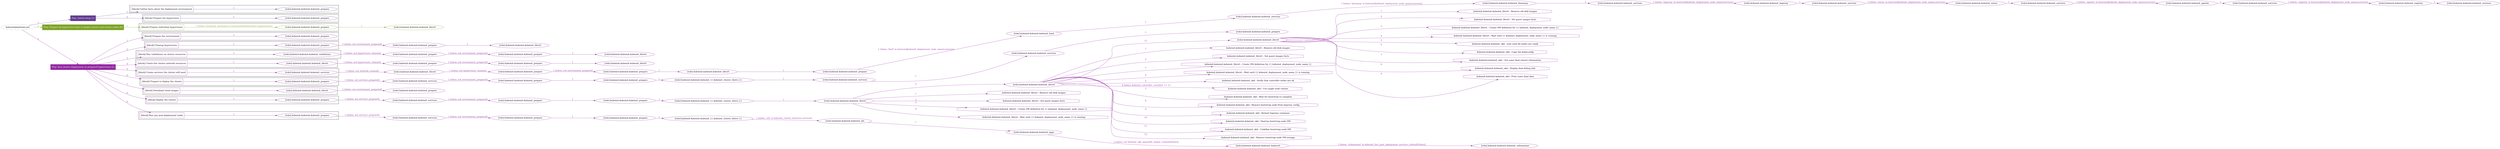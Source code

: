 digraph {
	graph [concentrate=true ordering=in rankdir=LR ratio=fill]
	edge [esep=5 sep=10]
	"kubeinit/playbook.yml" [id=root_node style=dotted]
	play_beb90db6 [label="Play: Initial setup (1)" color="#623d8f" fontcolor="#ffffff" id=play_beb90db6 shape=box style=filled tooltip=localhost]
	"kubeinit/playbook.yml" -> play_beb90db6 [label="1 " color="#623d8f" fontcolor="#623d8f" id=edge_ed8d1564 labeltooltip="1 " tooltip="1 "]
	subgraph "kubeinit.kubeinit.kubeinit_prepare" {
		role_b648d864 [label="[role] kubeinit.kubeinit.kubeinit_prepare" color="#623d8f" id=role_b648d864 tooltip="kubeinit.kubeinit.kubeinit_prepare"]
	}
	subgraph "kubeinit.kubeinit.kubeinit_prepare" {
		role_61764a59 [label="[role] kubeinit.kubeinit.kubeinit_prepare" color="#623d8f" id=role_61764a59 tooltip="kubeinit.kubeinit.kubeinit_prepare"]
	}
	subgraph "Play: Initial setup (1)" {
		play_beb90db6 -> block_4e070ee3 [label=1 color="#623d8f" fontcolor="#623d8f" id=edge_dbe6aefe labeltooltip=1 tooltip=1]
		subgraph cluster_block_4e070ee3 {
			block_4e070ee3 [label="[block] Gather facts about the deployment environment" color="#623d8f" id=block_4e070ee3 labeltooltip="Gather facts about the deployment environment" shape=box tooltip="Gather facts about the deployment environment"]
			block_4e070ee3 -> role_b648d864 [label="1 " color="#623d8f" fontcolor="#623d8f" id=edge_84ebabd8 labeltooltip="1 " tooltip="1 "]
		}
		play_beb90db6 -> block_033bddc4 [label=2 color="#623d8f" fontcolor="#623d8f" id=edge_e8884d9c labeltooltip=2 tooltip=2]
		subgraph cluster_block_033bddc4 {
			block_033bddc4 [label="[block] Prepare the hypervisors" color="#623d8f" id=block_033bddc4 labeltooltip="Prepare the hypervisors" shape=box tooltip="Prepare the hypervisors"]
			block_033bddc4 -> role_61764a59 [label="1 " color="#623d8f" fontcolor="#623d8f" id=edge_7c69feb1 labeltooltip="1 " tooltip="1 "]
		}
	}
	play_8bbdadb5 [label="Play: Prepare all hypervisor hosts to deploy service and cluster nodes (0)" color="#7da428" fontcolor="#ffffff" id=play_8bbdadb5 shape=box style=filled tooltip="Play: Prepare all hypervisor hosts to deploy service and cluster nodes (0)"]
	"kubeinit/playbook.yml" -> play_8bbdadb5 [label="2 " color="#7da428" fontcolor="#7da428" id=edge_047361de labeltooltip="2 " tooltip="2 "]
	subgraph "kubeinit.kubeinit.kubeinit_libvirt" {
		role_01e7bc9f [label="[role] kubeinit.kubeinit.kubeinit_libvirt" color="#7da428" id=role_01e7bc9f tooltip="kubeinit.kubeinit.kubeinit_libvirt"]
	}
	subgraph "kubeinit.kubeinit.kubeinit_prepare" {
		role_cd2310b5 [label="[role] kubeinit.kubeinit.kubeinit_prepare" color="#7da428" id=role_cd2310b5 tooltip="kubeinit.kubeinit.kubeinit_prepare"]
		role_cd2310b5 -> role_01e7bc9f [label="1 " color="#7da428" fontcolor="#7da428" id=edge_9838ca6e labeltooltip="1 " tooltip="1 "]
	}
	subgraph "Play: Prepare all hypervisor hosts to deploy service and cluster nodes (0)" {
		play_8bbdadb5 -> block_1b36d5be [label=1 color="#7da428" fontcolor="#7da428" id=edge_1c4e783e labeltooltip=1 tooltip=1]
		subgraph cluster_block_1b36d5be {
			block_1b36d5be [label="[block] Prepare individual hypervisors" color="#7da428" id=block_1b36d5be labeltooltip="Prepare individual hypervisors" shape=box tooltip="Prepare individual hypervisors"]
			block_1b36d5be -> role_cd2310b5 [label="1 [when: inventory_hostname in hostvars['kubeinit-facts'].hypervisors]" color="#7da428" fontcolor="#7da428" id=edge_cf8ddc0a labeltooltip="1 [when: inventory_hostname in hostvars['kubeinit-facts'].hypervisors]" tooltip="1 [when: inventory_hostname in hostvars['kubeinit-facts'].hypervisors]"]
		}
	}
	play_60822cad [label="Play: Run cluster deployment on prepared hypervisors (1)" color="#9529a3" fontcolor="#ffffff" id=play_60822cad shape=box style=filled tooltip=localhost]
	"kubeinit/playbook.yml" -> play_60822cad [label="3 " color="#9529a3" fontcolor="#9529a3" id=edge_c4568f15 labeltooltip="3 " tooltip="3 "]
	subgraph "kubeinit.kubeinit.kubeinit_prepare" {
		role_c38c7e11 [label="[role] kubeinit.kubeinit.kubeinit_prepare" color="#9529a3" id=role_c38c7e11 tooltip="kubeinit.kubeinit.kubeinit_prepare"]
	}
	subgraph "kubeinit.kubeinit.kubeinit_libvirt" {
		role_f01a94b4 [label="[role] kubeinit.kubeinit.kubeinit_libvirt" color="#9529a3" id=role_f01a94b4 tooltip="kubeinit.kubeinit.kubeinit_libvirt"]
	}
	subgraph "kubeinit.kubeinit.kubeinit_prepare" {
		role_13ed083c [label="[role] kubeinit.kubeinit.kubeinit_prepare" color="#9529a3" id=role_13ed083c tooltip="kubeinit.kubeinit.kubeinit_prepare"]
		role_13ed083c -> role_f01a94b4 [label="1 " color="#9529a3" fontcolor="#9529a3" id=edge_c1b7bd91 labeltooltip="1 " tooltip="1 "]
	}
	subgraph "kubeinit.kubeinit.kubeinit_prepare" {
		role_498ba2fe [label="[role] kubeinit.kubeinit.kubeinit_prepare" color="#9529a3" id=role_498ba2fe tooltip="kubeinit.kubeinit.kubeinit_prepare"]
		role_498ba2fe -> role_13ed083c [label="1 [when: not environment_prepared]" color="#9529a3" fontcolor="#9529a3" id=edge_0d5dbdcb labeltooltip="1 [when: not environment_prepared]" tooltip="1 [when: not environment_prepared]"]
	}
	subgraph "kubeinit.kubeinit.kubeinit_libvirt" {
		role_555e50b1 [label="[role] kubeinit.kubeinit.kubeinit_libvirt" color="#9529a3" id=role_555e50b1 tooltip="kubeinit.kubeinit.kubeinit_libvirt"]
	}
	subgraph "kubeinit.kubeinit.kubeinit_prepare" {
		role_c0d6c859 [label="[role] kubeinit.kubeinit.kubeinit_prepare" color="#9529a3" id=role_c0d6c859 tooltip="kubeinit.kubeinit.kubeinit_prepare"]
		role_c0d6c859 -> role_555e50b1 [label="1 " color="#9529a3" fontcolor="#9529a3" id=edge_22067c94 labeltooltip="1 " tooltip="1 "]
	}
	subgraph "kubeinit.kubeinit.kubeinit_prepare" {
		role_ab9beec7 [label="[role] kubeinit.kubeinit.kubeinit_prepare" color="#9529a3" id=role_ab9beec7 tooltip="kubeinit.kubeinit.kubeinit_prepare"]
		role_ab9beec7 -> role_c0d6c859 [label="1 [when: not environment_prepared]" color="#9529a3" fontcolor="#9529a3" id=edge_510fbbab labeltooltip="1 [when: not environment_prepared]" tooltip="1 [when: not environment_prepared]"]
	}
	subgraph "kubeinit.kubeinit.kubeinit_validations" {
		role_38585a67 [label="[role] kubeinit.kubeinit.kubeinit_validations" color="#9529a3" id=role_38585a67 tooltip="kubeinit.kubeinit.kubeinit_validations"]
		role_38585a67 -> role_ab9beec7 [label="1 [when: not hypervisors_cleaned]" color="#9529a3" fontcolor="#9529a3" id=edge_d2e26c11 labeltooltip="1 [when: not hypervisors_cleaned]" tooltip="1 [when: not hypervisors_cleaned]"]
	}
	subgraph "kubeinit.kubeinit.kubeinit_libvirt" {
		role_0f92e104 [label="[role] kubeinit.kubeinit.kubeinit_libvirt" color="#9529a3" id=role_0f92e104 tooltip="kubeinit.kubeinit.kubeinit_libvirt"]
	}
	subgraph "kubeinit.kubeinit.kubeinit_prepare" {
		role_49af1737 [label="[role] kubeinit.kubeinit.kubeinit_prepare" color="#9529a3" id=role_49af1737 tooltip="kubeinit.kubeinit.kubeinit_prepare"]
		role_49af1737 -> role_0f92e104 [label="1 " color="#9529a3" fontcolor="#9529a3" id=edge_8e800d63 labeltooltip="1 " tooltip="1 "]
	}
	subgraph "kubeinit.kubeinit.kubeinit_prepare" {
		role_ee267840 [label="[role] kubeinit.kubeinit.kubeinit_prepare" color="#9529a3" id=role_ee267840 tooltip="kubeinit.kubeinit.kubeinit_prepare"]
		role_ee267840 -> role_49af1737 [label="1 [when: not environment_prepared]" color="#9529a3" fontcolor="#9529a3" id=edge_bb47e3e8 labeltooltip="1 [when: not environment_prepared]" tooltip="1 [when: not environment_prepared]"]
	}
	subgraph "kubeinit.kubeinit.kubeinit_libvirt" {
		role_04a2fce3 [label="[role] kubeinit.kubeinit.kubeinit_libvirt" color="#9529a3" id=role_04a2fce3 tooltip="kubeinit.kubeinit.kubeinit_libvirt"]
		role_04a2fce3 -> role_ee267840 [label="1 [when: not hypervisors_cleaned]" color="#9529a3" fontcolor="#9529a3" id=edge_6a68fb70 labeltooltip="1 [when: not hypervisors_cleaned]" tooltip="1 [when: not hypervisors_cleaned]"]
	}
	subgraph "kubeinit.kubeinit.kubeinit_services" {
		role_c239a5ab [label="[role] kubeinit.kubeinit.kubeinit_services" color="#9529a3" id=role_c239a5ab tooltip="kubeinit.kubeinit.kubeinit_services"]
	}
	subgraph "kubeinit.kubeinit.kubeinit_registry" {
		role_38fc2f58 [label="[role] kubeinit.kubeinit.kubeinit_registry" color="#9529a3" id=role_38fc2f58 tooltip="kubeinit.kubeinit.kubeinit_registry"]
		role_38fc2f58 -> role_c239a5ab [label="1 " color="#9529a3" fontcolor="#9529a3" id=edge_e1215164 labeltooltip="1 " tooltip="1 "]
	}
	subgraph "kubeinit.kubeinit.kubeinit_services" {
		role_853fc732 [label="[role] kubeinit.kubeinit.kubeinit_services" color="#9529a3" id=role_853fc732 tooltip="kubeinit.kubeinit.kubeinit_services"]
		role_853fc732 -> role_38fc2f58 [label="1 [when: 'registry' in hostvars[kubeinit_deployment_node_name].services]" color="#9529a3" fontcolor="#9529a3" id=edge_269bf835 labeltooltip="1 [when: 'registry' in hostvars[kubeinit_deployment_node_name].services]" tooltip="1 [when: 'registry' in hostvars[kubeinit_deployment_node_name].services]"]
	}
	subgraph "kubeinit.kubeinit.kubeinit_apache" {
		role_f04e49ed [label="[role] kubeinit.kubeinit.kubeinit_apache" color="#9529a3" id=role_f04e49ed tooltip="kubeinit.kubeinit.kubeinit_apache"]
		role_f04e49ed -> role_853fc732 [label="1 " color="#9529a3" fontcolor="#9529a3" id=edge_0efacb84 labeltooltip="1 " tooltip="1 "]
	}
	subgraph "kubeinit.kubeinit.kubeinit_services" {
		role_b22351ce [label="[role] kubeinit.kubeinit.kubeinit_services" color="#9529a3" id=role_b22351ce tooltip="kubeinit.kubeinit.kubeinit_services"]
		role_b22351ce -> role_f04e49ed [label="1 [when: 'apache' in hostvars[kubeinit_deployment_node_name].services]" color="#9529a3" fontcolor="#9529a3" id=edge_2430bb6b labeltooltip="1 [when: 'apache' in hostvars[kubeinit_deployment_node_name].services]" tooltip="1 [when: 'apache' in hostvars[kubeinit_deployment_node_name].services]"]
	}
	subgraph "kubeinit.kubeinit.kubeinit_nexus" {
		role_f7ba8647 [label="[role] kubeinit.kubeinit.kubeinit_nexus" color="#9529a3" id=role_f7ba8647 tooltip="kubeinit.kubeinit.kubeinit_nexus"]
		role_f7ba8647 -> role_b22351ce [label="1 " color="#9529a3" fontcolor="#9529a3" id=edge_48cdf639 labeltooltip="1 " tooltip="1 "]
	}
	subgraph "kubeinit.kubeinit.kubeinit_services" {
		role_c96911df [label="[role] kubeinit.kubeinit.kubeinit_services" color="#9529a3" id=role_c96911df tooltip="kubeinit.kubeinit.kubeinit_services"]
		role_c96911df -> role_f7ba8647 [label="1 [when: 'nexus' in hostvars[kubeinit_deployment_node_name].services]" color="#9529a3" fontcolor="#9529a3" id=edge_491348aa labeltooltip="1 [when: 'nexus' in hostvars[kubeinit_deployment_node_name].services]" tooltip="1 [when: 'nexus' in hostvars[kubeinit_deployment_node_name].services]"]
	}
	subgraph "kubeinit.kubeinit.kubeinit_haproxy" {
		role_2f846814 [label="[role] kubeinit.kubeinit.kubeinit_haproxy" color="#9529a3" id=role_2f846814 tooltip="kubeinit.kubeinit.kubeinit_haproxy"]
		role_2f846814 -> role_c96911df [label="1 " color="#9529a3" fontcolor="#9529a3" id=edge_3a91e8e4 labeltooltip="1 " tooltip="1 "]
	}
	subgraph "kubeinit.kubeinit.kubeinit_services" {
		role_1213bf32 [label="[role] kubeinit.kubeinit.kubeinit_services" color="#9529a3" id=role_1213bf32 tooltip="kubeinit.kubeinit.kubeinit_services"]
		role_1213bf32 -> role_2f846814 [label="1 [when: 'haproxy' in hostvars[kubeinit_deployment_node_name].services]" color="#9529a3" fontcolor="#9529a3" id=edge_aa590160 labeltooltip="1 [when: 'haproxy' in hostvars[kubeinit_deployment_node_name].services]" tooltip="1 [when: 'haproxy' in hostvars[kubeinit_deployment_node_name].services]"]
	}
	subgraph "kubeinit.kubeinit.kubeinit_dnsmasq" {
		role_86d81921 [label="[role] kubeinit.kubeinit.kubeinit_dnsmasq" color="#9529a3" id=role_86d81921 tooltip="kubeinit.kubeinit.kubeinit_dnsmasq"]
		role_86d81921 -> role_1213bf32 [label="1 " color="#9529a3" fontcolor="#9529a3" id=edge_2de52c82 labeltooltip="1 " tooltip="1 "]
	}
	subgraph "kubeinit.kubeinit.kubeinit_services" {
		role_5fc8f3f2 [label="[role] kubeinit.kubeinit.kubeinit_services" color="#9529a3" id=role_5fc8f3f2 tooltip="kubeinit.kubeinit.kubeinit_services"]
		role_5fc8f3f2 -> role_86d81921 [label="1 [when: 'dnsmasq' in hostvars[kubeinit_deployment_node_name].services]" color="#9529a3" fontcolor="#9529a3" id=edge_ee004082 labeltooltip="1 [when: 'dnsmasq' in hostvars[kubeinit_deployment_node_name].services]" tooltip="1 [when: 'dnsmasq' in hostvars[kubeinit_deployment_node_name].services]"]
	}
	subgraph "kubeinit.kubeinit.kubeinit_bind" {
		role_6a34de7a [label="[role] kubeinit.kubeinit.kubeinit_bind" color="#9529a3" id=role_6a34de7a tooltip="kubeinit.kubeinit.kubeinit_bind"]
		role_6a34de7a -> role_5fc8f3f2 [label="1 " color="#9529a3" fontcolor="#9529a3" id=edge_b91f04c4 labeltooltip="1 " tooltip="1 "]
	}
	subgraph "kubeinit.kubeinit.kubeinit_prepare" {
		role_3abb783c [label="[role] kubeinit.kubeinit.kubeinit_prepare" color="#9529a3" id=role_3abb783c tooltip="kubeinit.kubeinit.kubeinit_prepare"]
		role_3abb783c -> role_6a34de7a [label="1 [when: 'bind' in hostvars[kubeinit_deployment_node_name].services]" color="#9529a3" fontcolor="#9529a3" id=edge_d988c5b0 labeltooltip="1 [when: 'bind' in hostvars[kubeinit_deployment_node_name].services]" tooltip="1 [when: 'bind' in hostvars[kubeinit_deployment_node_name].services]"]
	}
	subgraph "kubeinit.kubeinit.kubeinit_libvirt" {
		role_14e062d2 [label="[role] kubeinit.kubeinit.kubeinit_libvirt" color="#9529a3" id=role_14e062d2 tooltip="kubeinit.kubeinit.kubeinit_libvirt"]
		role_14e062d2 -> role_3abb783c [label="1 " color="#9529a3" fontcolor="#9529a3" id=edge_500d185f labeltooltip="1 " tooltip="1 "]
	}
	subgraph "kubeinit.kubeinit.kubeinit_prepare" {
		role_b60b1a71 [label="[role] kubeinit.kubeinit.kubeinit_prepare" color="#9529a3" id=role_b60b1a71 tooltip="kubeinit.kubeinit.kubeinit_prepare"]
		role_b60b1a71 -> role_14e062d2 [label="1 " color="#9529a3" fontcolor="#9529a3" id=edge_985d60ee labeltooltip="1 " tooltip="1 "]
	}
	subgraph "kubeinit.kubeinit.kubeinit_prepare" {
		role_8333a38a [label="[role] kubeinit.kubeinit.kubeinit_prepare" color="#9529a3" id=role_8333a38a tooltip="kubeinit.kubeinit.kubeinit_prepare"]
		role_8333a38a -> role_b60b1a71 [label="1 [when: not environment_prepared]" color="#9529a3" fontcolor="#9529a3" id=edge_8db84f85 labeltooltip="1 [when: not environment_prepared]" tooltip="1 [when: not environment_prepared]"]
	}
	subgraph "kubeinit.kubeinit.kubeinit_libvirt" {
		role_a82a4323 [label="[role] kubeinit.kubeinit.kubeinit_libvirt" color="#9529a3" id=role_a82a4323 tooltip="kubeinit.kubeinit.kubeinit_libvirt"]
		role_a82a4323 -> role_8333a38a [label="1 [when: not hypervisors_cleaned]" color="#9529a3" fontcolor="#9529a3" id=edge_75a0066e labeltooltip="1 [when: not hypervisors_cleaned]" tooltip="1 [when: not hypervisors_cleaned]"]
	}
	subgraph "kubeinit.kubeinit.kubeinit_services" {
		role_04b47502 [label="[role] kubeinit.kubeinit.kubeinit_services" color="#9529a3" id=role_04b47502 tooltip="kubeinit.kubeinit.kubeinit_services"]
		role_04b47502 -> role_a82a4323 [label="1 [when: not network_created]" color="#9529a3" fontcolor="#9529a3" id=edge_a5a2144b labeltooltip="1 [when: not network_created]" tooltip="1 [when: not network_created]"]
	}
	subgraph "kubeinit.kubeinit.kubeinit_prepare" {
		role_eba37294 [label="[role] kubeinit.kubeinit.kubeinit_prepare" color="#9529a3" id=role_eba37294 tooltip="kubeinit.kubeinit.kubeinit_prepare"]
	}
	subgraph "kubeinit.kubeinit.kubeinit_services" {
		role_37fb4cb5 [label="[role] kubeinit.kubeinit.kubeinit_services" color="#9529a3" id=role_37fb4cb5 tooltip="kubeinit.kubeinit.kubeinit_services"]
		role_37fb4cb5 -> role_eba37294 [label="1 " color="#9529a3" fontcolor="#9529a3" id=edge_c5480907 labeltooltip="1 " tooltip="1 "]
	}
	subgraph "kubeinit.kubeinit.kubeinit_services" {
		role_350fbc7e [label="[role] kubeinit.kubeinit.kubeinit_services" color="#9529a3" id=role_350fbc7e tooltip="kubeinit.kubeinit.kubeinit_services"]
		role_350fbc7e -> role_37fb4cb5 [label="1 " color="#9529a3" fontcolor="#9529a3" id=edge_254e8643 labeltooltip="1 " tooltip="1 "]
	}
	subgraph "kubeinit.kubeinit.kubeinit_{{ kubeinit_cluster_distro }}" {
		role_f6da1773 [label="[role] kubeinit.kubeinit.kubeinit_{{ kubeinit_cluster_distro }}" color="#9529a3" id=role_f6da1773 tooltip="kubeinit.kubeinit.kubeinit_{{ kubeinit_cluster_distro }}"]
		role_f6da1773 -> role_350fbc7e [label="1 " color="#9529a3" fontcolor="#9529a3" id=edge_fef3302b labeltooltip="1 " tooltip="1 "]
	}
	subgraph "kubeinit.kubeinit.kubeinit_prepare" {
		role_85bc3e68 [label="[role] kubeinit.kubeinit.kubeinit_prepare" color="#9529a3" id=role_85bc3e68 tooltip="kubeinit.kubeinit.kubeinit_prepare"]
		role_85bc3e68 -> role_f6da1773 [label="1 " color="#9529a3" fontcolor="#9529a3" id=edge_c90dda81 labeltooltip="1 " tooltip="1 "]
	}
	subgraph "kubeinit.kubeinit.kubeinit_prepare" {
		role_0394872d [label="[role] kubeinit.kubeinit.kubeinit_prepare" color="#9529a3" id=role_0394872d tooltip="kubeinit.kubeinit.kubeinit_prepare"]
		role_0394872d -> role_85bc3e68 [label="1 " color="#9529a3" fontcolor="#9529a3" id=edge_8fe3f213 labeltooltip="1 " tooltip="1 "]
	}
	subgraph "kubeinit.kubeinit.kubeinit_services" {
		role_1ebd2520 [label="[role] kubeinit.kubeinit.kubeinit_services" color="#9529a3" id=role_1ebd2520 tooltip="kubeinit.kubeinit.kubeinit_services"]
		role_1ebd2520 -> role_0394872d [label="1 [when: not environment_prepared]" color="#9529a3" fontcolor="#9529a3" id=edge_fd8a8be0 labeltooltip="1 [when: not environment_prepared]" tooltip="1 [when: not environment_prepared]"]
	}
	subgraph "kubeinit.kubeinit.kubeinit_prepare" {
		role_9bb289fa [label="[role] kubeinit.kubeinit.kubeinit_prepare" color="#9529a3" id=role_9bb289fa tooltip="kubeinit.kubeinit.kubeinit_prepare"]
		role_9bb289fa -> role_1ebd2520 [label="1 [when: not services_prepared]" color="#9529a3" fontcolor="#9529a3" id=edge_ce2438a7 labeltooltip="1 [when: not services_prepared]" tooltip="1 [when: not services_prepared]"]
	}
	subgraph "kubeinit.kubeinit.kubeinit_prepare" {
		role_b335f36e [label="[role] kubeinit.kubeinit.kubeinit_prepare" color="#9529a3" id=role_b335f36e tooltip="kubeinit.kubeinit.kubeinit_prepare"]
	}
	subgraph "kubeinit.kubeinit.kubeinit_libvirt" {
		role_b2a0d2b0 [label="[role] kubeinit.kubeinit.kubeinit_libvirt" color="#9529a3" id=role_b2a0d2b0 tooltip="kubeinit.kubeinit.kubeinit_libvirt"]
		role_b2a0d2b0 -> role_b335f36e [label="1 [when: not environment_prepared]" color="#9529a3" fontcolor="#9529a3" id=edge_7cec9135 labeltooltip="1 [when: not environment_prepared]" tooltip="1 [when: not environment_prepared]"]
	}
	subgraph "kubeinit.kubeinit.kubeinit_libvirt" {
		role_845c48f0 [label="[role] kubeinit.kubeinit.kubeinit_libvirt" color="#9529a3" id=role_845c48f0 tooltip="kubeinit.kubeinit.kubeinit_libvirt"]
		task_430439fa [label="kubeinit.kubeinit.kubeinit_libvirt : Remove old disk images" color="#9529a3" id=task_430439fa shape=octagon tooltip="kubeinit.kubeinit.kubeinit_libvirt : Remove old disk images"]
		role_845c48f0 -> task_430439fa [label="1 " color="#9529a3" fontcolor="#9529a3" id=edge_16aa0c0a labeltooltip="1 " tooltip="1 "]
		task_079b0bc1 [label="kubeinit.kubeinit.kubeinit_libvirt : Set guest images facts" color="#9529a3" id=task_079b0bc1 shape=octagon tooltip="kubeinit.kubeinit.kubeinit_libvirt : Set guest images facts"]
		role_845c48f0 -> task_079b0bc1 [label="2 " color="#9529a3" fontcolor="#9529a3" id=edge_5b6dabb1 labeltooltip="2 " tooltip="2 "]
		task_8c3795e6 [label="kubeinit.kubeinit.kubeinit_libvirt : Create VM definition for {{ kubeinit_deployment_node_name }}" color="#9529a3" id=task_8c3795e6 shape=octagon tooltip="kubeinit.kubeinit.kubeinit_libvirt : Create VM definition for {{ kubeinit_deployment_node_name }}"]
		role_845c48f0 -> task_8c3795e6 [label="3 " color="#9529a3" fontcolor="#9529a3" id=edge_0546a831 labeltooltip="3 " tooltip="3 "]
		task_c7921baf [label="kubeinit.kubeinit.kubeinit_libvirt : Wait until {{ kubeinit_deployment_node_name }} is running" color="#9529a3" id=task_c7921baf shape=octagon tooltip="kubeinit.kubeinit.kubeinit_libvirt : Wait until {{ kubeinit_deployment_node_name }} is running"]
		role_845c48f0 -> task_c7921baf [label="4 " color="#9529a3" fontcolor="#9529a3" id=edge_a6f0126f labeltooltip="4 " tooltip="4 "]
		task_46fc2792 [label="kubeinit.kubeinit.kubeinit_okd : wait until all nodes are ready" color="#9529a3" id=task_46fc2792 shape=octagon tooltip="kubeinit.kubeinit.kubeinit_okd : wait until all nodes are ready"]
		role_845c48f0 -> task_46fc2792 [label="5 " color="#9529a3" fontcolor="#9529a3" id=edge_4fc5db64 labeltooltip="5 " tooltip="5 "]
		task_7eadf1ea [label="kubeinit.kubeinit.kubeinit_okd : Copy the kubeconfig" color="#9529a3" id=task_7eadf1ea shape=octagon tooltip="kubeinit.kubeinit.kubeinit_okd : Copy the kubeconfig"]
		role_845c48f0 -> task_7eadf1ea [label="6 " color="#9529a3" fontcolor="#9529a3" id=edge_2d2bf04f labeltooltip="6 " tooltip="6 "]
		task_77f1e5a7 [label="kubeinit.kubeinit.kubeinit_okd : Get some final cluster information" color="#9529a3" id=task_77f1e5a7 shape=octagon tooltip="kubeinit.kubeinit.kubeinit_okd : Get some final cluster information"]
		role_845c48f0 -> task_77f1e5a7 [label="7 " color="#9529a3" fontcolor="#9529a3" id=edge_e6c67962 labeltooltip="7 " tooltip="7 "]
		task_c60cfa7c [label="kubeinit.kubeinit.kubeinit_okd : Display final debug info" color="#9529a3" id=task_c60cfa7c shape=octagon tooltip="kubeinit.kubeinit.kubeinit_okd : Display final debug info"]
		role_845c48f0 -> task_c60cfa7c [label="8 " color="#9529a3" fontcolor="#9529a3" id=edge_31c2095b labeltooltip="8 " tooltip="8 "]
		task_f067a313 [label="kubeinit.kubeinit.kubeinit_okd : Print some final data" color="#9529a3" id=task_f067a313 shape=octagon tooltip="kubeinit.kubeinit.kubeinit_okd : Print some final data"]
		role_845c48f0 -> task_f067a313 [label="9 " color="#9529a3" fontcolor="#9529a3" id=edge_e6580582 labeltooltip="9 " tooltip="9 "]
	}
	subgraph "kubeinit.kubeinit.kubeinit_libvirt" {
		role_cfc46358 [label="[role] kubeinit.kubeinit.kubeinit_libvirt" color="#9529a3" id=role_cfc46358 tooltip="kubeinit.kubeinit.kubeinit_libvirt"]
		task_4c02d15b [label="kubeinit.kubeinit.kubeinit_libvirt : Remove old disk images" color="#9529a3" id=task_4c02d15b shape=octagon tooltip="kubeinit.kubeinit.kubeinit_libvirt : Remove old disk images"]
		role_cfc46358 -> task_4c02d15b [label="1 " color="#9529a3" fontcolor="#9529a3" id=edge_549fd0dd labeltooltip="1 " tooltip="1 "]
		task_e3c75301 [label="kubeinit.kubeinit.kubeinit_libvirt : Set guest images facts" color="#9529a3" id=task_e3c75301 shape=octagon tooltip="kubeinit.kubeinit.kubeinit_libvirt : Set guest images facts"]
		role_cfc46358 -> task_e3c75301 [label="2 " color="#9529a3" fontcolor="#9529a3" id=edge_80ac13b7 labeltooltip="2 " tooltip="2 "]
		task_b70fbee5 [label="kubeinit.kubeinit.kubeinit_libvirt : Create VM definition for {{ kubeinit_deployment_node_name }}" color="#9529a3" id=task_b70fbee5 shape=octagon tooltip="kubeinit.kubeinit.kubeinit_libvirt : Create VM definition for {{ kubeinit_deployment_node_name }}"]
		role_cfc46358 -> task_b70fbee5 [label="3 " color="#9529a3" fontcolor="#9529a3" id=edge_de278676 labeltooltip="3 " tooltip="3 "]
		task_a2a8a122 [label="kubeinit.kubeinit.kubeinit_libvirt : Wait until {{ kubeinit_deployment_node_name }} is running" color="#9529a3" id=task_a2a8a122 shape=octagon tooltip="kubeinit.kubeinit.kubeinit_libvirt : Wait until {{ kubeinit_deployment_node_name }} is running"]
		role_cfc46358 -> task_a2a8a122 [label="4 " color="#9529a3" fontcolor="#9529a3" id=edge_82d19bc7 labeltooltip="4 " tooltip="4 "]
		task_5d8c5194 [label="kubeinit.kubeinit.kubeinit_okd : Verify that controller nodes are ok" color="#9529a3" id=task_5d8c5194 shape=octagon tooltip="kubeinit.kubeinit.kubeinit_okd : Verify that controller nodes are ok"]
		role_cfc46358 -> task_5d8c5194 [label="5 " color="#9529a3" fontcolor="#9529a3" id=edge_83a1bbb3 labeltooltip="5 " tooltip="5 "]
		task_c2d8d98b [label="kubeinit.kubeinit.kubeinit_okd : Use single node cluster" color="#9529a3" id=task_c2d8d98b shape=octagon tooltip="kubeinit.kubeinit.kubeinit_okd : Use single node cluster"]
		role_cfc46358 -> task_c2d8d98b [label="6 [when: kubeinit_controller_count|int == 1]" color="#9529a3" fontcolor="#9529a3" id=edge_7707cb23 labeltooltip="6 [when: kubeinit_controller_count|int == 1]" tooltip="6 [when: kubeinit_controller_count|int == 1]"]
		task_369c4268 [label="kubeinit.kubeinit.kubeinit_okd : Wait for bootstrap to complete" color="#9529a3" id=task_369c4268 shape=octagon tooltip="kubeinit.kubeinit.kubeinit_okd : Wait for bootstrap to complete"]
		role_cfc46358 -> task_369c4268 [label="7 " color="#9529a3" fontcolor="#9529a3" id=edge_414d826c labeltooltip="7 " tooltip="7 "]
		task_ecd6f282 [label="kubeinit.kubeinit.kubeinit_okd : Remove bootstrap node from haproxy config" color="#9529a3" id=task_ecd6f282 shape=octagon tooltip="kubeinit.kubeinit.kubeinit_okd : Remove bootstrap node from haproxy config"]
		role_cfc46358 -> task_ecd6f282 [label="8 " color="#9529a3" fontcolor="#9529a3" id=edge_caf1fd91 labeltooltip="8 " tooltip="8 "]
		task_3e172658 [label="kubeinit.kubeinit.kubeinit_okd : Restart haproxy container" color="#9529a3" id=task_3e172658 shape=octagon tooltip="kubeinit.kubeinit.kubeinit_okd : Restart haproxy container"]
		role_cfc46358 -> task_3e172658 [label="9 " color="#9529a3" fontcolor="#9529a3" id=edge_f6ce5831 labeltooltip="9 " tooltip="9 "]
		task_d80e4e7e [label="kubeinit.kubeinit.kubeinit_okd : Destroy bootstrap node VM" color="#9529a3" id=task_d80e4e7e shape=octagon tooltip="kubeinit.kubeinit.kubeinit_okd : Destroy bootstrap node VM"]
		role_cfc46358 -> task_d80e4e7e [label="10 " color="#9529a3" fontcolor="#9529a3" id=edge_fd7faf07 labeltooltip="10 " tooltip="10 "]
		task_70843faa [label="kubeinit.kubeinit.kubeinit_okd : Undefine bootstrap node VM" color="#9529a3" id=task_70843faa shape=octagon tooltip="kubeinit.kubeinit.kubeinit_okd : Undefine bootstrap node VM"]
		role_cfc46358 -> task_70843faa [label="11 " color="#9529a3" fontcolor="#9529a3" id=edge_e2f13bdb labeltooltip="11 " tooltip="11 "]
		task_46a0b107 [label="kubeinit.kubeinit.kubeinit_okd : Remove bootstrap node VM storage" color="#9529a3" id=task_46a0b107 shape=octagon tooltip="kubeinit.kubeinit.kubeinit_okd : Remove bootstrap node VM storage"]
		role_cfc46358 -> task_46a0b107 [label="12 " color="#9529a3" fontcolor="#9529a3" id=edge_24b7d497 labeltooltip="12 " tooltip="12 "]
		role_cfc46358 -> role_845c48f0 [label="13 " color="#9529a3" fontcolor="#9529a3" id=edge_32523648 labeltooltip="13 " tooltip="13 "]
	}
	subgraph "kubeinit.kubeinit.kubeinit_libvirt" {
		role_15374645 [label="[role] kubeinit.kubeinit.kubeinit_libvirt" color="#9529a3" id=role_15374645 tooltip="kubeinit.kubeinit.kubeinit_libvirt"]
		task_51e5b5a2 [label="kubeinit.kubeinit.kubeinit_libvirt : Remove old disk images" color="#9529a3" id=task_51e5b5a2 shape=octagon tooltip="kubeinit.kubeinit.kubeinit_libvirt : Remove old disk images"]
		role_15374645 -> task_51e5b5a2 [label="1 " color="#9529a3" fontcolor="#9529a3" id=edge_b4289550 labeltooltip="1 " tooltip="1 "]
		task_af2a101a [label="kubeinit.kubeinit.kubeinit_libvirt : Set guest images facts" color="#9529a3" id=task_af2a101a shape=octagon tooltip="kubeinit.kubeinit.kubeinit_libvirt : Set guest images facts"]
		role_15374645 -> task_af2a101a [label="2 " color="#9529a3" fontcolor="#9529a3" id=edge_cd6991f9 labeltooltip="2 " tooltip="2 "]
		task_79c439a3 [label="kubeinit.kubeinit.kubeinit_libvirt : Create VM definition for {{ kubeinit_deployment_node_name }}" color="#9529a3" id=task_79c439a3 shape=octagon tooltip="kubeinit.kubeinit.kubeinit_libvirt : Create VM definition for {{ kubeinit_deployment_node_name }}"]
		role_15374645 -> task_79c439a3 [label="3 " color="#9529a3" fontcolor="#9529a3" id=edge_f5236881 labeltooltip="3 " tooltip="3 "]
		task_07fc0948 [label="kubeinit.kubeinit.kubeinit_libvirt : Wait until {{ kubeinit_deployment_node_name }} is running" color="#9529a3" id=task_07fc0948 shape=octagon tooltip="kubeinit.kubeinit.kubeinit_libvirt : Wait until {{ kubeinit_deployment_node_name }} is running"]
		role_15374645 -> task_07fc0948 [label="4 " color="#9529a3" fontcolor="#9529a3" id=edge_3cf9bba8 labeltooltip="4 " tooltip="4 "]
		role_15374645 -> role_cfc46358 [label="5 " color="#9529a3" fontcolor="#9529a3" id=edge_1c420eab labeltooltip="5 " tooltip="5 "]
	}
	subgraph "kubeinit.kubeinit.kubeinit_{{ kubeinit_cluster_distro }}" {
		role_1d3b8186 [label="[role] kubeinit.kubeinit.kubeinit_{{ kubeinit_cluster_distro }}" color="#9529a3" id=role_1d3b8186 tooltip="kubeinit.kubeinit.kubeinit_{{ kubeinit_cluster_distro }}"]
		role_1d3b8186 -> role_15374645 [label="1 " color="#9529a3" fontcolor="#9529a3" id=edge_c3a6c7c3 labeltooltip="1 " tooltip="1 "]
	}
	subgraph "kubeinit.kubeinit.kubeinit_prepare" {
		role_2544d1ab [label="[role] kubeinit.kubeinit.kubeinit_prepare" color="#9529a3" id=role_2544d1ab tooltip="kubeinit.kubeinit.kubeinit_prepare"]
		role_2544d1ab -> role_1d3b8186 [label="1 " color="#9529a3" fontcolor="#9529a3" id=edge_111abdee labeltooltip="1 " tooltip="1 "]
	}
	subgraph "kubeinit.kubeinit.kubeinit_prepare" {
		role_836759db [label="[role] kubeinit.kubeinit.kubeinit_prepare" color="#9529a3" id=role_836759db tooltip="kubeinit.kubeinit.kubeinit_prepare"]
		role_836759db -> role_2544d1ab [label="1 " color="#9529a3" fontcolor="#9529a3" id=edge_d9b3267c labeltooltip="1 " tooltip="1 "]
	}
	subgraph "kubeinit.kubeinit.kubeinit_services" {
		role_b4c10bef [label="[role] kubeinit.kubeinit.kubeinit_services" color="#9529a3" id=role_b4c10bef tooltip="kubeinit.kubeinit.kubeinit_services"]
		role_b4c10bef -> role_836759db [label="1 [when: not environment_prepared]" color="#9529a3" fontcolor="#9529a3" id=edge_043f3575 labeltooltip="1 [when: not environment_prepared]" tooltip="1 [when: not environment_prepared]"]
	}
	subgraph "kubeinit.kubeinit.kubeinit_prepare" {
		role_2f7fb71b [label="[role] kubeinit.kubeinit.kubeinit_prepare" color="#9529a3" id=role_2f7fb71b tooltip="kubeinit.kubeinit.kubeinit_prepare"]
		role_2f7fb71b -> role_b4c10bef [label="1 [when: not services_prepared]" color="#9529a3" fontcolor="#9529a3" id=edge_1c35626c labeltooltip="1 [when: not services_prepared]" tooltip="1 [when: not services_prepared]"]
	}
	subgraph "kubeinit.kubeinit.kubeinit_submariner" {
		role_2cb50cd5 [label="[role] kubeinit.kubeinit.kubeinit_submariner" color="#9529a3" id=role_2cb50cd5 tooltip="kubeinit.kubeinit.kubeinit_submariner"]
	}
	subgraph "kubeinit.kubeinit.kubeinit_kubevirt" {
		role_ea1337c6 [label="[role] kubeinit.kubeinit.kubeinit_kubevirt" color="#9529a3" id=role_ea1337c6 tooltip="kubeinit.kubeinit.kubeinit_kubevirt"]
		role_ea1337c6 -> role_2cb50cd5 [label="1 [when: 'submariner' in kubeinit_fact_post_deployment_services | default(False)]" color="#9529a3" fontcolor="#9529a3" id=edge_51028588 labeltooltip="1 [when: 'submariner' in kubeinit_fact_post_deployment_services | default(False)]" tooltip="1 [when: 'submariner' in kubeinit_fact_post_deployment_services | default(False)]"]
	}
	subgraph "kubeinit.kubeinit.kubeinit_apps" {
		role_b46ef19e [label="[role] kubeinit.kubeinit.kubeinit_apps" color="#9529a3" id=role_b46ef19e tooltip="kubeinit.kubeinit.kubeinit_apps"]
		role_b46ef19e -> role_ea1337c6 [label="1 [when: not kubeinit_okd_openshift_deploy | default(False)]" color="#9529a3" fontcolor="#9529a3" id=edge_b7b7fa8d labeltooltip="1 [when: not kubeinit_okd_openshift_deploy | default(False)]" tooltip="1 [when: not kubeinit_okd_openshift_deploy | default(False)]"]
	}
	subgraph "kubeinit.kubeinit.kubeinit_nfs" {
		role_5e508384 [label="[role] kubeinit.kubeinit.kubeinit_nfs" color="#9529a3" id=role_5e508384 tooltip="kubeinit.kubeinit.kubeinit_nfs"]
		role_5e508384 -> role_b46ef19e [label="1 " color="#9529a3" fontcolor="#9529a3" id=edge_3084d721 labeltooltip="1 " tooltip="1 "]
	}
	subgraph "kubeinit.kubeinit.kubeinit_{{ kubeinit_cluster_distro }}" {
		role_4e890fa9 [label="[role] kubeinit.kubeinit.kubeinit_{{ kubeinit_cluster_distro }}" color="#9529a3" id=role_4e890fa9 tooltip="kubeinit.kubeinit.kubeinit_{{ kubeinit_cluster_distro }}"]
		role_4e890fa9 -> role_5e508384 [label="1 [when: 'nfs' in kubeinit_cluster_hostvars.services]" color="#9529a3" fontcolor="#9529a3" id=edge_80b4958b labeltooltip="1 [when: 'nfs' in kubeinit_cluster_hostvars.services]" tooltip="1 [when: 'nfs' in kubeinit_cluster_hostvars.services]"]
	}
	subgraph "kubeinit.kubeinit.kubeinit_prepare" {
		role_7c72c4c8 [label="[role] kubeinit.kubeinit.kubeinit_prepare" color="#9529a3" id=role_7c72c4c8 tooltip="kubeinit.kubeinit.kubeinit_prepare"]
		role_7c72c4c8 -> role_4e890fa9 [label="1 " color="#9529a3" fontcolor="#9529a3" id=edge_8f659803 labeltooltip="1 " tooltip="1 "]
	}
	subgraph "kubeinit.kubeinit.kubeinit_prepare" {
		role_04327c88 [label="[role] kubeinit.kubeinit.kubeinit_prepare" color="#9529a3" id=role_04327c88 tooltip="kubeinit.kubeinit.kubeinit_prepare"]
		role_04327c88 -> role_7c72c4c8 [label="1 " color="#9529a3" fontcolor="#9529a3" id=edge_ded90a36 labeltooltip="1 " tooltip="1 "]
	}
	subgraph "kubeinit.kubeinit.kubeinit_services" {
		role_eba8980b [label="[role] kubeinit.kubeinit.kubeinit_services" color="#9529a3" id=role_eba8980b tooltip="kubeinit.kubeinit.kubeinit_services"]
		role_eba8980b -> role_04327c88 [label="1 [when: not environment_prepared]" color="#9529a3" fontcolor="#9529a3" id=edge_c4f10355 labeltooltip="1 [when: not environment_prepared]" tooltip="1 [when: not environment_prepared]"]
	}
	subgraph "kubeinit.kubeinit.kubeinit_prepare" {
		role_23b47e1a [label="[role] kubeinit.kubeinit.kubeinit_prepare" color="#9529a3" id=role_23b47e1a tooltip="kubeinit.kubeinit.kubeinit_prepare"]
		role_23b47e1a -> role_eba8980b [label="1 [when: not services_prepared]" color="#9529a3" fontcolor="#9529a3" id=edge_410ab576 labeltooltip="1 [when: not services_prepared]" tooltip="1 [when: not services_prepared]"]
	}
	subgraph "Play: Run cluster deployment on prepared hypervisors (1)" {
		play_60822cad -> block_591b7c1f [label=1 color="#9529a3" fontcolor="#9529a3" id=edge_92c24641 labeltooltip=1 tooltip=1]
		subgraph cluster_block_591b7c1f {
			block_591b7c1f [label="[block] Prepare the environment" color="#9529a3" id=block_591b7c1f labeltooltip="Prepare the environment" shape=box tooltip="Prepare the environment"]
			block_591b7c1f -> role_c38c7e11 [label="1 " color="#9529a3" fontcolor="#9529a3" id=edge_32144450 labeltooltip="1 " tooltip="1 "]
		}
		play_60822cad -> block_91d140d2 [label=2 color="#9529a3" fontcolor="#9529a3" id=edge_02a3c9de labeltooltip=2 tooltip=2]
		subgraph cluster_block_91d140d2 {
			block_91d140d2 [label="[block] Cleanup hypervisors" color="#9529a3" id=block_91d140d2 labeltooltip="Cleanup hypervisors" shape=box tooltip="Cleanup hypervisors"]
			block_91d140d2 -> role_498ba2fe [label="1 " color="#9529a3" fontcolor="#9529a3" id=edge_9d3a97ab labeltooltip="1 " tooltip="1 "]
		}
		play_60822cad -> block_4eddd8e8 [label=3 color="#9529a3" fontcolor="#9529a3" id=edge_83eebf1b labeltooltip=3 tooltip=3]
		subgraph cluster_block_4eddd8e8 {
			block_4eddd8e8 [label="[block] Run validations on cluster resources" color="#9529a3" id=block_4eddd8e8 labeltooltip="Run validations on cluster resources" shape=box tooltip="Run validations on cluster resources"]
			block_4eddd8e8 -> role_38585a67 [label="1 " color="#9529a3" fontcolor="#9529a3" id=edge_29abb936 labeltooltip="1 " tooltip="1 "]
		}
		play_60822cad -> block_86f5d108 [label=4 color="#9529a3" fontcolor="#9529a3" id=edge_0f21fbb0 labeltooltip=4 tooltip=4]
		subgraph cluster_block_86f5d108 {
			block_86f5d108 [label="[block] Create the cluster network resources" color="#9529a3" id=block_86f5d108 labeltooltip="Create the cluster network resources" shape=box tooltip="Create the cluster network resources"]
			block_86f5d108 -> role_04a2fce3 [label="1 " color="#9529a3" fontcolor="#9529a3" id=edge_5c4233c1 labeltooltip="1 " tooltip="1 "]
		}
		play_60822cad -> block_1ab02a82 [label=5 color="#9529a3" fontcolor="#9529a3" id=edge_1b3c8cbe labeltooltip=5 tooltip=5]
		subgraph cluster_block_1ab02a82 {
			block_1ab02a82 [label="[block] Create services the cluster will need" color="#9529a3" id=block_1ab02a82 labeltooltip="Create services the cluster will need" shape=box tooltip="Create services the cluster will need"]
			block_1ab02a82 -> role_04b47502 [label="1 " color="#9529a3" fontcolor="#9529a3" id=edge_8ac6dd02 labeltooltip="1 " tooltip="1 "]
		}
		play_60822cad -> block_795b35e1 [label=6 color="#9529a3" fontcolor="#9529a3" id=edge_30d88469 labeltooltip=6 tooltip=6]
		subgraph cluster_block_795b35e1 {
			block_795b35e1 [label="[block] Prepare to deploy the cluster" color="#9529a3" id=block_795b35e1 labeltooltip="Prepare to deploy the cluster" shape=box tooltip="Prepare to deploy the cluster"]
			block_795b35e1 -> role_9bb289fa [label="1 " color="#9529a3" fontcolor="#9529a3" id=edge_c03d7939 labeltooltip="1 " tooltip="1 "]
		}
		play_60822cad -> block_d6e7585f [label=7 color="#9529a3" fontcolor="#9529a3" id=edge_7da2e942 labeltooltip=7 tooltip=7]
		subgraph cluster_block_d6e7585f {
			block_d6e7585f [label="[block] Download cloud images" color="#9529a3" id=block_d6e7585f labeltooltip="Download cloud images" shape=box tooltip="Download cloud images"]
			block_d6e7585f -> role_b2a0d2b0 [label="1 " color="#9529a3" fontcolor="#9529a3" id=edge_08a028fb labeltooltip="1 " tooltip="1 "]
		}
		play_60822cad -> block_f652fe69 [label=8 color="#9529a3" fontcolor="#9529a3" id=edge_be99d2a2 labeltooltip=8 tooltip=8]
		subgraph cluster_block_f652fe69 {
			block_f652fe69 [label="[block] Deploy the cluster" color="#9529a3" id=block_f652fe69 labeltooltip="Deploy the cluster" shape=box tooltip="Deploy the cluster"]
			block_f652fe69 -> role_2f7fb71b [label="1 " color="#9529a3" fontcolor="#9529a3" id=edge_1f20bf24 labeltooltip="1 " tooltip="1 "]
		}
		play_60822cad -> block_1697ee76 [label=9 color="#9529a3" fontcolor="#9529a3" id=edge_da09542e labeltooltip=9 tooltip=9]
		subgraph cluster_block_1697ee76 {
			block_1697ee76 [label="[block] Run any post-deployment tasks" color="#9529a3" id=block_1697ee76 labeltooltip="Run any post-deployment tasks" shape=box tooltip="Run any post-deployment tasks"]
			block_1697ee76 -> role_23b47e1a [label="1 " color="#9529a3" fontcolor="#9529a3" id=edge_3d456fdd labeltooltip="1 " tooltip="1 "]
		}
	}
}

